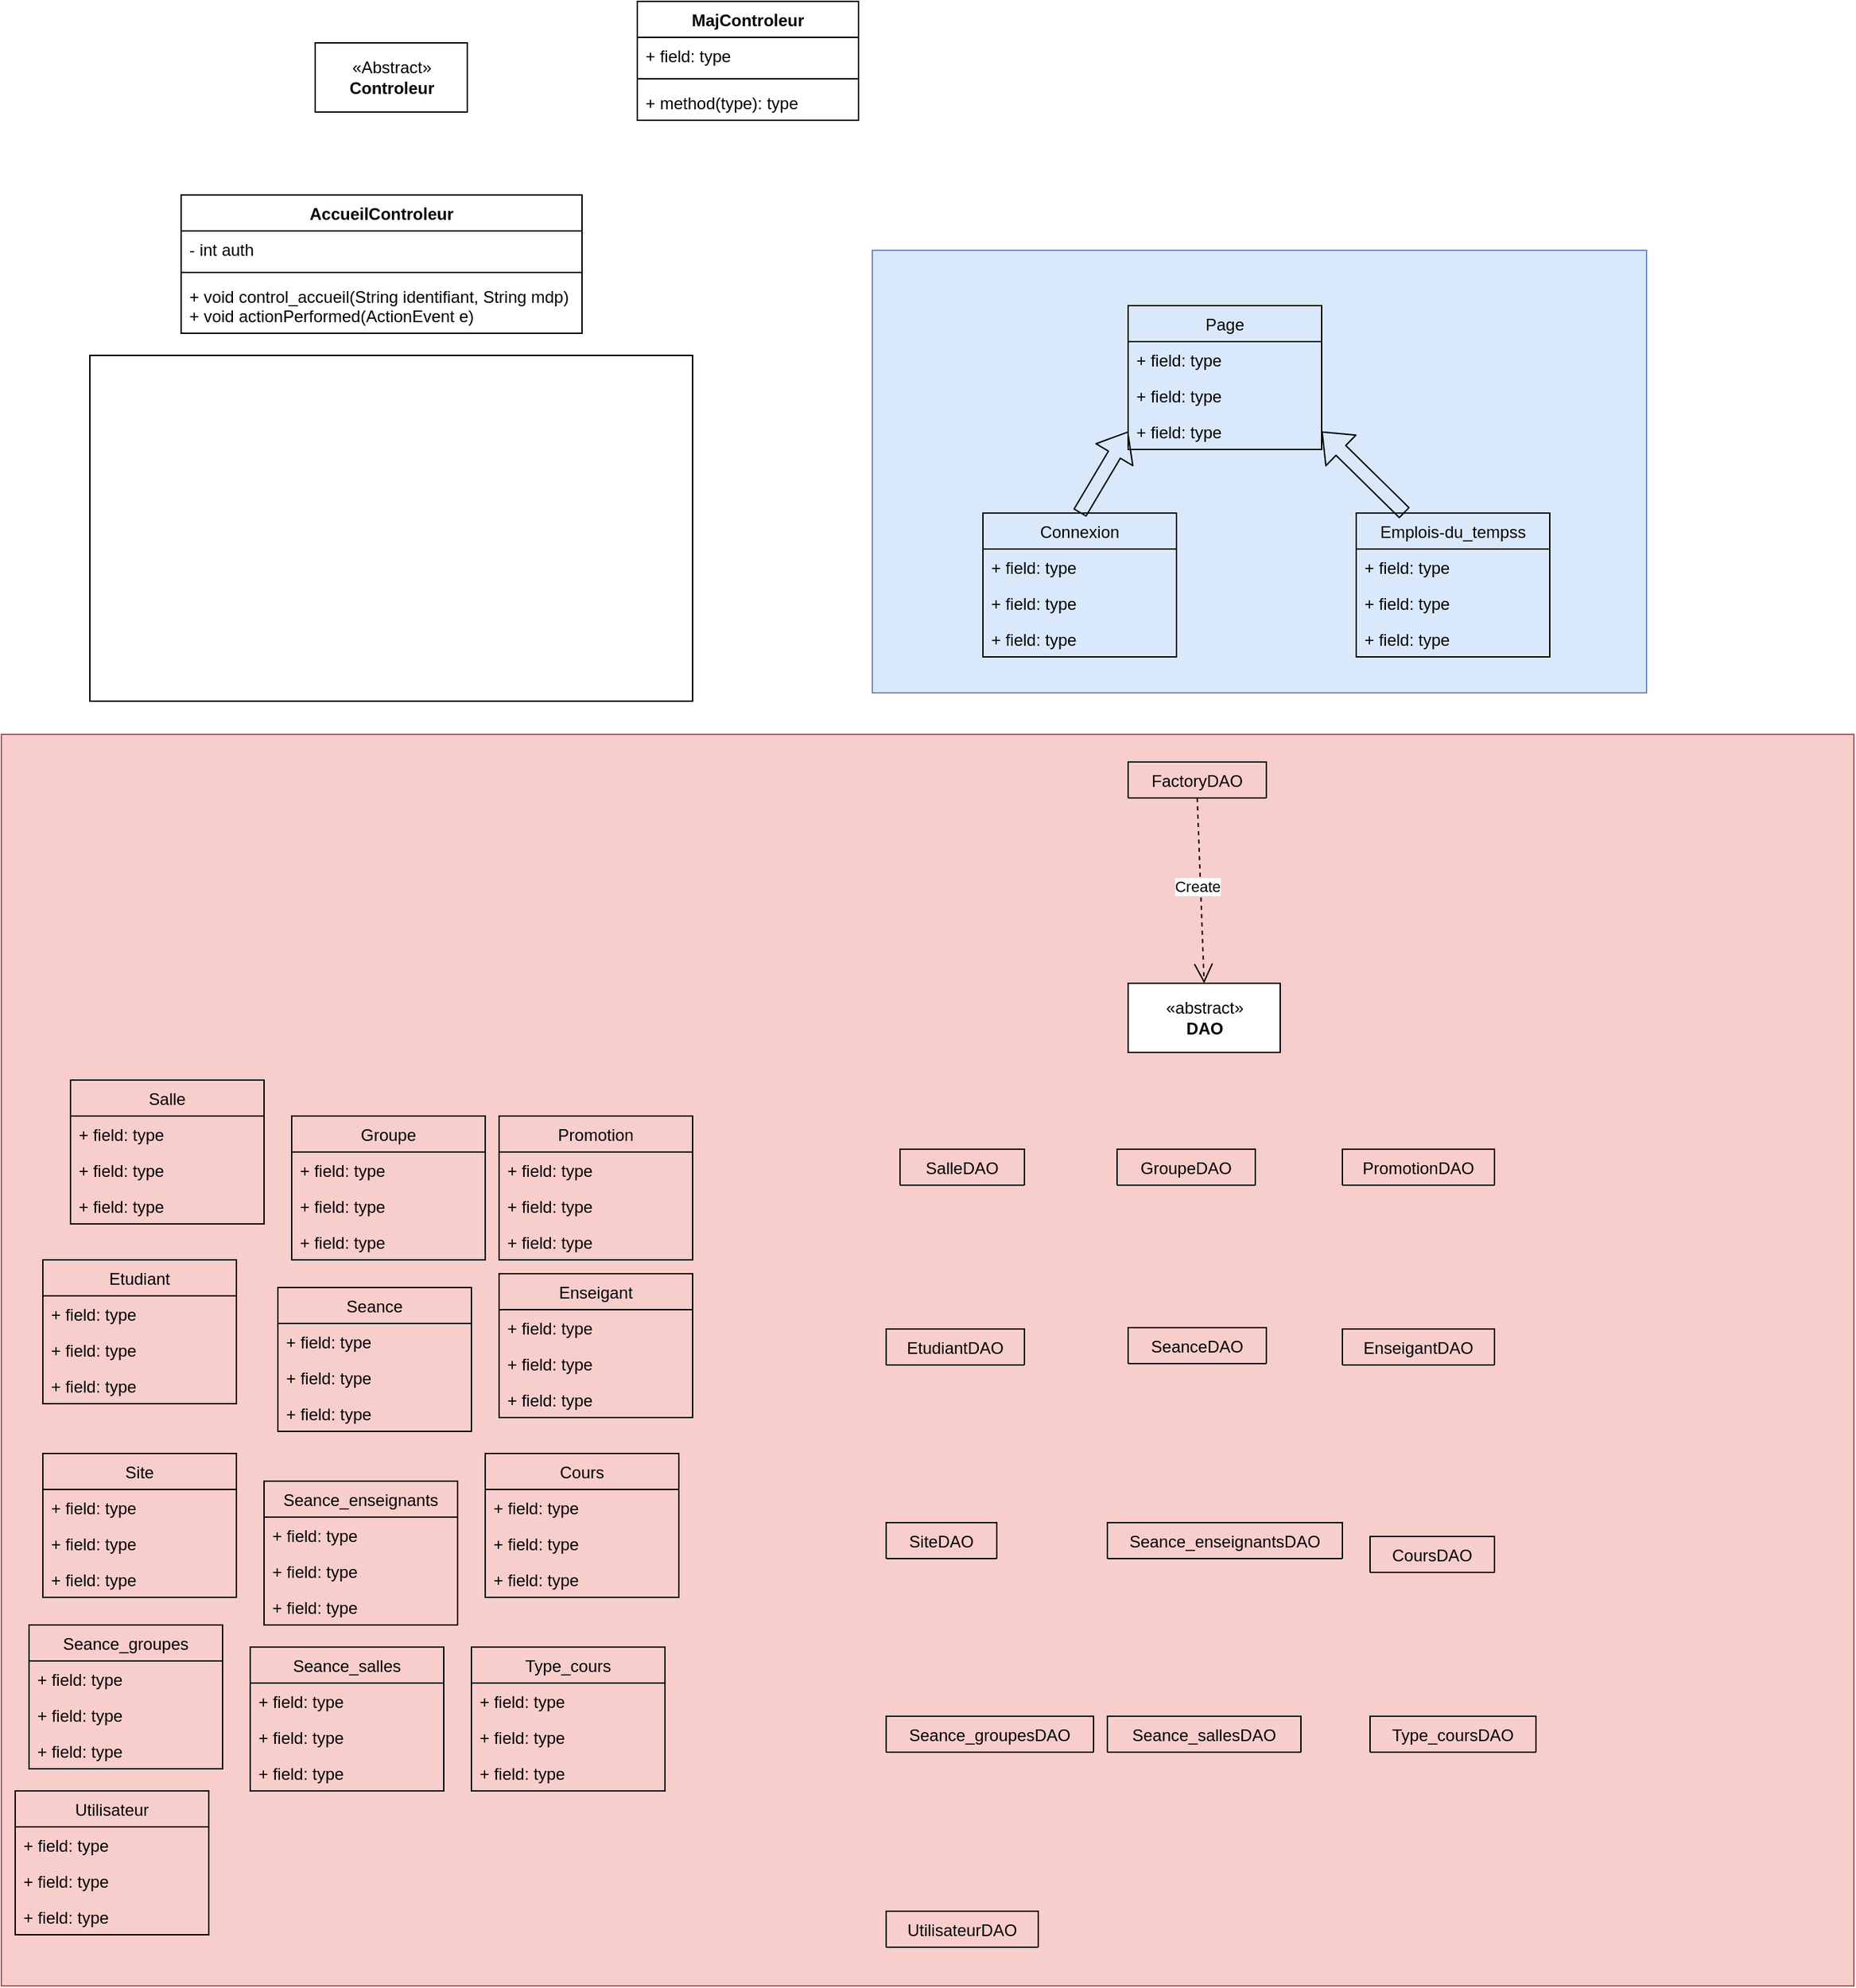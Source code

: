 <mxfile version="13.0.3" type="device"><diagram id="pnpmk6hyXVX3S4UAjopI" name="Page-1"><mxGraphModel dx="677" dy="1579" grid="1" gridSize="10" guides="1" tooltips="1" connect="1" arrows="1" fold="1" page="1" pageScale="1" pageWidth="827" pageHeight="1169" math="0" shadow="0"><root><mxCell id="0"/><mxCell id="1" parent="0"/><mxCell id="8BWzYGE6WjT0NuHXEnyT-165" value="" style="rounded=0;whiteSpace=wrap;html=1;fillColor=#dae8fc;strokeColor=#6c8ebf;" parent="1" vertex="1"><mxGeometry x="650" y="-660" width="560" height="320" as="geometry"/></mxCell><mxCell id="8BWzYGE6WjT0NuHXEnyT-150" value="" style="rounded=0;whiteSpace=wrap;html=1;" parent="1" vertex="1"><mxGeometry x="84" y="-584" width="436" height="250" as="geometry"/></mxCell><mxCell id="8BWzYGE6WjT0NuHXEnyT-59" value="" style="verticalLabelPosition=bottom;verticalAlign=top;html=1;shape=mxgraph.basic.rect;fillColor2=none;strokeWidth=1;size=20;indent=5;fillColor=#f8cecc;strokeColor=#b85450;" parent="1" vertex="1"><mxGeometry x="20" y="-310" width="1340" height="905" as="geometry"/></mxCell><mxCell id="8BWzYGE6WjT0NuHXEnyT-61" value="SalleDAO" style="swimlane;fontStyle=0;childLayout=stackLayout;horizontal=1;startSize=26;fillColor=none;horizontalStack=0;resizeParent=1;resizeParentMax=0;resizeLast=0;collapsible=1;marginBottom=0;" parent="1" vertex="1" collapsed="1"><mxGeometry x="670" y="-10" width="90" height="26" as="geometry"><mxRectangle x="670" y="-10" width="140" height="104" as="alternateBounds"/></mxGeometry></mxCell><mxCell id="8BWzYGE6WjT0NuHXEnyT-62" value="+ field: type" style="text;strokeColor=none;fillColor=none;align=left;verticalAlign=top;spacingLeft=4;spacingRight=4;overflow=hidden;rotatable=0;points=[[0,0.5],[1,0.5]];portConstraint=eastwest;" parent="8BWzYGE6WjT0NuHXEnyT-61" vertex="1"><mxGeometry y="26" width="90" height="26" as="geometry"/></mxCell><mxCell id="8BWzYGE6WjT0NuHXEnyT-63" value="+ field: type" style="text;strokeColor=none;fillColor=none;align=left;verticalAlign=top;spacingLeft=4;spacingRight=4;overflow=hidden;rotatable=0;points=[[0,0.5],[1,0.5]];portConstraint=eastwest;" parent="8BWzYGE6WjT0NuHXEnyT-61" vertex="1"><mxGeometry y="52" width="90" height="26" as="geometry"/></mxCell><mxCell id="8BWzYGE6WjT0NuHXEnyT-64" value="+ field: type" style="text;strokeColor=none;fillColor=none;align=left;verticalAlign=top;spacingLeft=4;spacingRight=4;overflow=hidden;rotatable=0;points=[[0,0.5],[1,0.5]];portConstraint=eastwest;" parent="8BWzYGE6WjT0NuHXEnyT-61" vertex="1"><mxGeometry y="78" width="90" height="26" as="geometry"/></mxCell><mxCell id="8BWzYGE6WjT0NuHXEnyT-65" value="GroupeDAO" style="swimlane;fontStyle=0;childLayout=stackLayout;horizontal=1;startSize=26;fillColor=none;horizontalStack=0;resizeParent=1;resizeParentMax=0;resizeLast=0;collapsible=1;marginBottom=0;" parent="1" vertex="1" collapsed="1"><mxGeometry x="827" y="-10" width="100" height="26" as="geometry"><mxRectangle x="827" y="-10" width="140" height="104" as="alternateBounds"/></mxGeometry></mxCell><mxCell id="8BWzYGE6WjT0NuHXEnyT-66" value="+ field: type" style="text;strokeColor=none;fillColor=none;align=left;verticalAlign=top;spacingLeft=4;spacingRight=4;overflow=hidden;rotatable=0;points=[[0,0.5],[1,0.5]];portConstraint=eastwest;" parent="8BWzYGE6WjT0NuHXEnyT-65" vertex="1"><mxGeometry y="26" width="100" height="26" as="geometry"/></mxCell><mxCell id="8BWzYGE6WjT0NuHXEnyT-67" value="+ field: type" style="text;strokeColor=none;fillColor=none;align=left;verticalAlign=top;spacingLeft=4;spacingRight=4;overflow=hidden;rotatable=0;points=[[0,0.5],[1,0.5]];portConstraint=eastwest;" parent="8BWzYGE6WjT0NuHXEnyT-65" vertex="1"><mxGeometry y="52" width="100" height="26" as="geometry"/></mxCell><mxCell id="8BWzYGE6WjT0NuHXEnyT-68" value="+ field: type" style="text;strokeColor=none;fillColor=none;align=left;verticalAlign=top;spacingLeft=4;spacingRight=4;overflow=hidden;rotatable=0;points=[[0,0.5],[1,0.5]];portConstraint=eastwest;" parent="8BWzYGE6WjT0NuHXEnyT-65" vertex="1"><mxGeometry y="78" width="100" height="26" as="geometry"/></mxCell><mxCell id="8BWzYGE6WjT0NuHXEnyT-69" value="PromotionDAO" style="swimlane;fontStyle=0;childLayout=stackLayout;horizontal=1;startSize=26;fillColor=none;horizontalStack=0;resizeParent=1;resizeParentMax=0;resizeLast=0;collapsible=1;marginBottom=0;" parent="1" vertex="1" collapsed="1"><mxGeometry x="990" y="-10" width="110" height="26" as="geometry"><mxRectangle x="990" y="-10" width="140" height="104" as="alternateBounds"/></mxGeometry></mxCell><mxCell id="8BWzYGE6WjT0NuHXEnyT-70" value="+ field: type" style="text;strokeColor=none;fillColor=none;align=left;verticalAlign=top;spacingLeft=4;spacingRight=4;overflow=hidden;rotatable=0;points=[[0,0.5],[1,0.5]];portConstraint=eastwest;" parent="8BWzYGE6WjT0NuHXEnyT-69" vertex="1"><mxGeometry y="26" width="110" height="26" as="geometry"/></mxCell><mxCell id="8BWzYGE6WjT0NuHXEnyT-71" value="+ field: type" style="text;strokeColor=none;fillColor=none;align=left;verticalAlign=top;spacingLeft=4;spacingRight=4;overflow=hidden;rotatable=0;points=[[0,0.5],[1,0.5]];portConstraint=eastwest;" parent="8BWzYGE6WjT0NuHXEnyT-69" vertex="1"><mxGeometry y="52" width="110" height="26" as="geometry"/></mxCell><mxCell id="8BWzYGE6WjT0NuHXEnyT-72" value="+ field: type" style="text;strokeColor=none;fillColor=none;align=left;verticalAlign=top;spacingLeft=4;spacingRight=4;overflow=hidden;rotatable=0;points=[[0,0.5],[1,0.5]];portConstraint=eastwest;" parent="8BWzYGE6WjT0NuHXEnyT-69" vertex="1"><mxGeometry y="78" width="110" height="26" as="geometry"/></mxCell><mxCell id="8BWzYGE6WjT0NuHXEnyT-73" value="EtudiantDAO" style="swimlane;fontStyle=0;childLayout=stackLayout;horizontal=1;startSize=26;fillColor=none;horizontalStack=0;resizeParent=1;resizeParentMax=0;resizeLast=0;collapsible=1;marginBottom=0;" parent="1" vertex="1" collapsed="1"><mxGeometry x="660" y="120" width="100" height="26" as="geometry"><mxRectangle x="660" y="120" width="140" height="104" as="alternateBounds"/></mxGeometry></mxCell><mxCell id="8BWzYGE6WjT0NuHXEnyT-74" value="+ field: type" style="text;strokeColor=none;fillColor=none;align=left;verticalAlign=top;spacingLeft=4;spacingRight=4;overflow=hidden;rotatable=0;points=[[0,0.5],[1,0.5]];portConstraint=eastwest;" parent="8BWzYGE6WjT0NuHXEnyT-73" vertex="1"><mxGeometry y="26" width="100" height="26" as="geometry"/></mxCell><mxCell id="8BWzYGE6WjT0NuHXEnyT-75" value="+ field: type" style="text;strokeColor=none;fillColor=none;align=left;verticalAlign=top;spacingLeft=4;spacingRight=4;overflow=hidden;rotatable=0;points=[[0,0.5],[1,0.5]];portConstraint=eastwest;" parent="8BWzYGE6WjT0NuHXEnyT-73" vertex="1"><mxGeometry y="52" width="100" height="26" as="geometry"/></mxCell><mxCell id="8BWzYGE6WjT0NuHXEnyT-76" value="+ field: type" style="text;strokeColor=none;fillColor=none;align=left;verticalAlign=top;spacingLeft=4;spacingRight=4;overflow=hidden;rotatable=0;points=[[0,0.5],[1,0.5]];portConstraint=eastwest;" parent="8BWzYGE6WjT0NuHXEnyT-73" vertex="1"><mxGeometry y="78" width="100" height="26" as="geometry"/></mxCell><mxCell id="8BWzYGE6WjT0NuHXEnyT-81" value="EnseigantDAO" style="swimlane;fontStyle=0;childLayout=stackLayout;horizontal=1;startSize=26;fillColor=none;horizontalStack=0;resizeParent=1;resizeParentMax=0;resizeLast=0;collapsible=1;marginBottom=0;" parent="1" vertex="1" collapsed="1"><mxGeometry x="990" y="120" width="110" height="26" as="geometry"><mxRectangle x="990" y="120" width="140" height="104" as="alternateBounds"/></mxGeometry></mxCell><mxCell id="8BWzYGE6WjT0NuHXEnyT-82" value="+ field: type" style="text;strokeColor=none;fillColor=none;align=left;verticalAlign=top;spacingLeft=4;spacingRight=4;overflow=hidden;rotatable=0;points=[[0,0.5],[1,0.5]];portConstraint=eastwest;" parent="8BWzYGE6WjT0NuHXEnyT-81" vertex="1"><mxGeometry y="26" width="110" height="26" as="geometry"/></mxCell><mxCell id="8BWzYGE6WjT0NuHXEnyT-83" value="+ field: type" style="text;strokeColor=none;fillColor=none;align=left;verticalAlign=top;spacingLeft=4;spacingRight=4;overflow=hidden;rotatable=0;points=[[0,0.5],[1,0.5]];portConstraint=eastwest;" parent="8BWzYGE6WjT0NuHXEnyT-81" vertex="1"><mxGeometry y="52" width="110" height="26" as="geometry"/></mxCell><mxCell id="8BWzYGE6WjT0NuHXEnyT-84" value="+ field: type" style="text;strokeColor=none;fillColor=none;align=left;verticalAlign=top;spacingLeft=4;spacingRight=4;overflow=hidden;rotatable=0;points=[[0,0.5],[1,0.5]];portConstraint=eastwest;" parent="8BWzYGE6WjT0NuHXEnyT-81" vertex="1"><mxGeometry y="78" width="110" height="26" as="geometry"/></mxCell><mxCell id="8BWzYGE6WjT0NuHXEnyT-85" value="SiteDAO" style="swimlane;fontStyle=0;childLayout=stackLayout;horizontal=1;startSize=26;fillColor=none;horizontalStack=0;resizeParent=1;resizeParentMax=0;resizeLast=0;collapsible=1;marginBottom=0;" parent="1" vertex="1" collapsed="1"><mxGeometry x="660" y="260" width="80" height="26" as="geometry"><mxRectangle x="660" y="260" width="140" height="104" as="alternateBounds"/></mxGeometry></mxCell><mxCell id="8BWzYGE6WjT0NuHXEnyT-86" value="+ field: type" style="text;strokeColor=none;fillColor=none;align=left;verticalAlign=top;spacingLeft=4;spacingRight=4;overflow=hidden;rotatable=0;points=[[0,0.5],[1,0.5]];portConstraint=eastwest;" parent="8BWzYGE6WjT0NuHXEnyT-85" vertex="1"><mxGeometry y="26" width="80" height="26" as="geometry"/></mxCell><mxCell id="8BWzYGE6WjT0NuHXEnyT-87" value="+ field: type" style="text;strokeColor=none;fillColor=none;align=left;verticalAlign=top;spacingLeft=4;spacingRight=4;overflow=hidden;rotatable=0;points=[[0,0.5],[1,0.5]];portConstraint=eastwest;" parent="8BWzYGE6WjT0NuHXEnyT-85" vertex="1"><mxGeometry y="52" width="80" height="26" as="geometry"/></mxCell><mxCell id="8BWzYGE6WjT0NuHXEnyT-88" value="+ field: type" style="text;strokeColor=none;fillColor=none;align=left;verticalAlign=top;spacingLeft=4;spacingRight=4;overflow=hidden;rotatable=0;points=[[0,0.5],[1,0.5]];portConstraint=eastwest;" parent="8BWzYGE6WjT0NuHXEnyT-85" vertex="1"><mxGeometry y="78" width="80" height="26" as="geometry"/></mxCell><mxCell id="8BWzYGE6WjT0NuHXEnyT-89" value="Seance_enseignantsDAO" style="swimlane;fontStyle=0;childLayout=stackLayout;horizontal=1;startSize=26;fillColor=none;horizontalStack=0;resizeParent=1;resizeParentMax=0;resizeLast=0;collapsible=1;marginBottom=0;" parent="1" vertex="1" collapsed="1"><mxGeometry x="820" y="260" width="170" height="26" as="geometry"><mxRectangle x="820" y="260" width="140" height="104" as="alternateBounds"/></mxGeometry></mxCell><mxCell id="8BWzYGE6WjT0NuHXEnyT-90" value="+ field: type" style="text;strokeColor=none;fillColor=none;align=left;verticalAlign=top;spacingLeft=4;spacingRight=4;overflow=hidden;rotatable=0;points=[[0,0.5],[1,0.5]];portConstraint=eastwest;" parent="8BWzYGE6WjT0NuHXEnyT-89" vertex="1"><mxGeometry y="26" width="170" height="26" as="geometry"/></mxCell><mxCell id="8BWzYGE6WjT0NuHXEnyT-91" value="+ field: type" style="text;strokeColor=none;fillColor=none;align=left;verticalAlign=top;spacingLeft=4;spacingRight=4;overflow=hidden;rotatable=0;points=[[0,0.5],[1,0.5]];portConstraint=eastwest;" parent="8BWzYGE6WjT0NuHXEnyT-89" vertex="1"><mxGeometry y="52" width="170" height="26" as="geometry"/></mxCell><mxCell id="8BWzYGE6WjT0NuHXEnyT-92" value="+ field: type" style="text;strokeColor=none;fillColor=none;align=left;verticalAlign=top;spacingLeft=4;spacingRight=4;overflow=hidden;rotatable=0;points=[[0,0.5],[1,0.5]];portConstraint=eastwest;" parent="8BWzYGE6WjT0NuHXEnyT-89" vertex="1"><mxGeometry y="78" width="170" height="26" as="geometry"/></mxCell><mxCell id="8BWzYGE6WjT0NuHXEnyT-93" value="CoursDAO" style="swimlane;fontStyle=0;childLayout=stackLayout;horizontal=1;startSize=26;fillColor=none;horizontalStack=0;resizeParent=1;resizeParentMax=0;resizeLast=0;collapsible=1;marginBottom=0;" parent="1" vertex="1" collapsed="1"><mxGeometry x="1010" y="270" width="90" height="26" as="geometry"><mxRectangle x="1010" y="270" width="140" height="104" as="alternateBounds"/></mxGeometry></mxCell><mxCell id="8BWzYGE6WjT0NuHXEnyT-94" value="+ field: type" style="text;strokeColor=none;fillColor=none;align=left;verticalAlign=top;spacingLeft=4;spacingRight=4;overflow=hidden;rotatable=0;points=[[0,0.5],[1,0.5]];portConstraint=eastwest;" parent="8BWzYGE6WjT0NuHXEnyT-93" vertex="1"><mxGeometry y="26" width="90" height="26" as="geometry"/></mxCell><mxCell id="8BWzYGE6WjT0NuHXEnyT-95" value="+ field: type" style="text;strokeColor=none;fillColor=none;align=left;verticalAlign=top;spacingLeft=4;spacingRight=4;overflow=hidden;rotatable=0;points=[[0,0.5],[1,0.5]];portConstraint=eastwest;" parent="8BWzYGE6WjT0NuHXEnyT-93" vertex="1"><mxGeometry y="52" width="90" height="26" as="geometry"/></mxCell><mxCell id="8BWzYGE6WjT0NuHXEnyT-96" value="+ field: type" style="text;strokeColor=none;fillColor=none;align=left;verticalAlign=top;spacingLeft=4;spacingRight=4;overflow=hidden;rotatable=0;points=[[0,0.5],[1,0.5]];portConstraint=eastwest;" parent="8BWzYGE6WjT0NuHXEnyT-93" vertex="1"><mxGeometry y="78" width="90" height="26" as="geometry"/></mxCell><mxCell id="8BWzYGE6WjT0NuHXEnyT-97" value="Seance_groupesDAO" style="swimlane;fontStyle=0;childLayout=stackLayout;horizontal=1;startSize=26;fillColor=none;horizontalStack=0;resizeParent=1;resizeParentMax=0;resizeLast=0;collapsible=1;marginBottom=0;" parent="1" vertex="1" collapsed="1"><mxGeometry x="660" y="400" width="150" height="26" as="geometry"><mxRectangle x="660" y="400" width="140" height="104" as="alternateBounds"/></mxGeometry></mxCell><mxCell id="8BWzYGE6WjT0NuHXEnyT-98" value="+ field: type" style="text;strokeColor=none;fillColor=none;align=left;verticalAlign=top;spacingLeft=4;spacingRight=4;overflow=hidden;rotatable=0;points=[[0,0.5],[1,0.5]];portConstraint=eastwest;" parent="8BWzYGE6WjT0NuHXEnyT-97" vertex="1"><mxGeometry y="26" width="150" height="26" as="geometry"/></mxCell><mxCell id="8BWzYGE6WjT0NuHXEnyT-99" value="+ field: type" style="text;strokeColor=none;fillColor=none;align=left;verticalAlign=top;spacingLeft=4;spacingRight=4;overflow=hidden;rotatable=0;points=[[0,0.5],[1,0.5]];portConstraint=eastwest;" parent="8BWzYGE6WjT0NuHXEnyT-97" vertex="1"><mxGeometry y="52" width="150" height="26" as="geometry"/></mxCell><mxCell id="8BWzYGE6WjT0NuHXEnyT-100" value="+ field: type" style="text;strokeColor=none;fillColor=none;align=left;verticalAlign=top;spacingLeft=4;spacingRight=4;overflow=hidden;rotatable=0;points=[[0,0.5],[1,0.5]];portConstraint=eastwest;" parent="8BWzYGE6WjT0NuHXEnyT-97" vertex="1"><mxGeometry y="78" width="150" height="26" as="geometry"/></mxCell><mxCell id="8BWzYGE6WjT0NuHXEnyT-101" value="Seance_sallesDAO" style="swimlane;fontStyle=0;childLayout=stackLayout;horizontal=1;startSize=26;fillColor=none;horizontalStack=0;resizeParent=1;resizeParentMax=0;resizeLast=0;collapsible=1;marginBottom=0;" parent="1" vertex="1" collapsed="1"><mxGeometry x="820" y="400" width="140" height="26" as="geometry"><mxRectangle x="820" y="400" width="140" height="104" as="alternateBounds"/></mxGeometry></mxCell><mxCell id="8BWzYGE6WjT0NuHXEnyT-102" value="+ field: type" style="text;strokeColor=none;fillColor=none;align=left;verticalAlign=top;spacingLeft=4;spacingRight=4;overflow=hidden;rotatable=0;points=[[0,0.5],[1,0.5]];portConstraint=eastwest;" parent="8BWzYGE6WjT0NuHXEnyT-101" vertex="1"><mxGeometry y="26" width="140" height="26" as="geometry"/></mxCell><mxCell id="8BWzYGE6WjT0NuHXEnyT-103" value="+ field: type" style="text;strokeColor=none;fillColor=none;align=left;verticalAlign=top;spacingLeft=4;spacingRight=4;overflow=hidden;rotatable=0;points=[[0,0.5],[1,0.5]];portConstraint=eastwest;" parent="8BWzYGE6WjT0NuHXEnyT-101" vertex="1"><mxGeometry y="52" width="140" height="26" as="geometry"/></mxCell><mxCell id="8BWzYGE6WjT0NuHXEnyT-104" value="+ field: type" style="text;strokeColor=none;fillColor=none;align=left;verticalAlign=top;spacingLeft=4;spacingRight=4;overflow=hidden;rotatable=0;points=[[0,0.5],[1,0.5]];portConstraint=eastwest;" parent="8BWzYGE6WjT0NuHXEnyT-101" vertex="1"><mxGeometry y="78" width="140" height="26" as="geometry"/></mxCell><mxCell id="8BWzYGE6WjT0NuHXEnyT-105" value="Type_coursDAO" style="swimlane;fontStyle=0;childLayout=stackLayout;horizontal=1;startSize=26;fillColor=none;horizontalStack=0;resizeParent=1;resizeParentMax=0;resizeLast=0;collapsible=1;marginBottom=0;" parent="1" vertex="1" collapsed="1"><mxGeometry x="1010" y="400" width="120" height="26" as="geometry"><mxRectangle x="1010" y="400" width="140" height="104" as="alternateBounds"/></mxGeometry></mxCell><mxCell id="8BWzYGE6WjT0NuHXEnyT-106" value="+ field: type" style="text;strokeColor=none;fillColor=none;align=left;verticalAlign=top;spacingLeft=4;spacingRight=4;overflow=hidden;rotatable=0;points=[[0,0.5],[1,0.5]];portConstraint=eastwest;" parent="8BWzYGE6WjT0NuHXEnyT-105" vertex="1"><mxGeometry y="26" width="120" height="26" as="geometry"/></mxCell><mxCell id="8BWzYGE6WjT0NuHXEnyT-107" value="+ field: type" style="text;strokeColor=none;fillColor=none;align=left;verticalAlign=top;spacingLeft=4;spacingRight=4;overflow=hidden;rotatable=0;points=[[0,0.5],[1,0.5]];portConstraint=eastwest;" parent="8BWzYGE6WjT0NuHXEnyT-105" vertex="1"><mxGeometry y="52" width="120" height="26" as="geometry"/></mxCell><mxCell id="8BWzYGE6WjT0NuHXEnyT-108" value="+ field: type" style="text;strokeColor=none;fillColor=none;align=left;verticalAlign=top;spacingLeft=4;spacingRight=4;overflow=hidden;rotatable=0;points=[[0,0.5],[1,0.5]];portConstraint=eastwest;" parent="8BWzYGE6WjT0NuHXEnyT-105" vertex="1"><mxGeometry y="78" width="120" height="26" as="geometry"/></mxCell><mxCell id="8BWzYGE6WjT0NuHXEnyT-109" value="UtilisateurDAO" style="swimlane;fontStyle=0;childLayout=stackLayout;horizontal=1;startSize=26;fillColor=none;horizontalStack=0;resizeParent=1;resizeParentMax=0;resizeLast=0;collapsible=1;marginBottom=0;" parent="1" vertex="1" collapsed="1"><mxGeometry x="660" y="541" width="110" height="26" as="geometry"><mxRectangle x="660" y="541" width="140" height="104" as="alternateBounds"/></mxGeometry></mxCell><mxCell id="8BWzYGE6WjT0NuHXEnyT-110" value="+ field: type" style="text;strokeColor=none;fillColor=none;align=left;verticalAlign=top;spacingLeft=4;spacingRight=4;overflow=hidden;rotatable=0;points=[[0,0.5],[1,0.5]];portConstraint=eastwest;" parent="8BWzYGE6WjT0NuHXEnyT-109" vertex="1"><mxGeometry y="26" width="110" height="26" as="geometry"/></mxCell><mxCell id="8BWzYGE6WjT0NuHXEnyT-111" value="+ field: type" style="text;strokeColor=none;fillColor=none;align=left;verticalAlign=top;spacingLeft=4;spacingRight=4;overflow=hidden;rotatable=0;points=[[0,0.5],[1,0.5]];portConstraint=eastwest;" parent="8BWzYGE6WjT0NuHXEnyT-109" vertex="1"><mxGeometry y="52" width="110" height="26" as="geometry"/></mxCell><mxCell id="8BWzYGE6WjT0NuHXEnyT-112" value="+ field: type" style="text;strokeColor=none;fillColor=none;align=left;verticalAlign=top;spacingLeft=4;spacingRight=4;overflow=hidden;rotatable=0;points=[[0,0.5],[1,0.5]];portConstraint=eastwest;" parent="8BWzYGE6WjT0NuHXEnyT-109" vertex="1"><mxGeometry y="78" width="110" height="26" as="geometry"/></mxCell><mxCell id="8BWzYGE6WjT0NuHXEnyT-113" value="«abstract»&lt;br&gt;&lt;b&gt;DAO&lt;/b&gt;" style="html=1;" parent="1" vertex="1"><mxGeometry x="835" y="-130" width="110" height="50" as="geometry"/></mxCell><mxCell id="8BWzYGE6WjT0NuHXEnyT-131" value="FactoryDAO" style="swimlane;fontStyle=0;childLayout=stackLayout;horizontal=1;startSize=26;fillColor=none;horizontalStack=0;resizeParent=1;resizeParentMax=0;resizeLast=0;collapsible=1;marginBottom=0;" parent="1" vertex="1" collapsed="1"><mxGeometry x="835" y="-290" width="100" height="26" as="geometry"><mxRectangle x="835" y="-290" width="140" height="104" as="alternateBounds"/></mxGeometry></mxCell><mxCell id="8BWzYGE6WjT0NuHXEnyT-132" value="+ field: type" style="text;strokeColor=none;fillColor=none;align=left;verticalAlign=top;spacingLeft=4;spacingRight=4;overflow=hidden;rotatable=0;points=[[0,0.5],[1,0.5]];portConstraint=eastwest;" parent="8BWzYGE6WjT0NuHXEnyT-131" vertex="1"><mxGeometry y="26" width="100" height="26" as="geometry"/></mxCell><mxCell id="8BWzYGE6WjT0NuHXEnyT-133" value="+ field: type" style="text;strokeColor=none;fillColor=none;align=left;verticalAlign=top;spacingLeft=4;spacingRight=4;overflow=hidden;rotatable=0;points=[[0,0.5],[1,0.5]];portConstraint=eastwest;" parent="8BWzYGE6WjT0NuHXEnyT-131" vertex="1"><mxGeometry y="52" width="100" height="26" as="geometry"/></mxCell><mxCell id="8BWzYGE6WjT0NuHXEnyT-134" value="+ field: type" style="text;strokeColor=none;fillColor=none;align=left;verticalAlign=top;spacingLeft=4;spacingRight=4;overflow=hidden;rotatable=0;points=[[0,0.5],[1,0.5]];portConstraint=eastwest;" parent="8BWzYGE6WjT0NuHXEnyT-131" vertex="1"><mxGeometry y="78" width="100" height="26" as="geometry"/></mxCell><mxCell id="8BWzYGE6WjT0NuHXEnyT-135" value="Create" style="endArrow=open;endSize=12;dashed=1;html=1;entryX=0.5;entryY=0;entryDx=0;entryDy=0;exitX=0.5;exitY=1;exitDx=0;exitDy=0;" parent="1" source="8BWzYGE6WjT0NuHXEnyT-131" target="8BWzYGE6WjT0NuHXEnyT-113" edge="1"><mxGeometry x="-0.046" y="-2" width="160" relative="1" as="geometry"><mxPoint x="740" y="-250" as="sourcePoint"/><mxPoint x="900" y="-250" as="targetPoint"/><mxPoint as="offset"/></mxGeometry></mxCell><mxCell id="8BWzYGE6WjT0NuHXEnyT-1" value="Etudiant" style="swimlane;fontStyle=0;childLayout=stackLayout;horizontal=1;startSize=26;fillColor=none;horizontalStack=0;resizeParent=1;resizeParentMax=0;resizeLast=0;collapsible=1;marginBottom=0;" parent="1" vertex="1"><mxGeometry x="50" y="70" width="140" height="104" as="geometry"/></mxCell><mxCell id="8BWzYGE6WjT0NuHXEnyT-2" value="+ field: type" style="text;strokeColor=none;fillColor=none;align=left;verticalAlign=top;spacingLeft=4;spacingRight=4;overflow=hidden;rotatable=0;points=[[0,0.5],[1,0.5]];portConstraint=eastwest;" parent="8BWzYGE6WjT0NuHXEnyT-1" vertex="1"><mxGeometry y="26" width="140" height="26" as="geometry"/></mxCell><mxCell id="8BWzYGE6WjT0NuHXEnyT-3" value="+ field: type" style="text;strokeColor=none;fillColor=none;align=left;verticalAlign=top;spacingLeft=4;spacingRight=4;overflow=hidden;rotatable=0;points=[[0,0.5],[1,0.5]];portConstraint=eastwest;" parent="8BWzYGE6WjT0NuHXEnyT-1" vertex="1"><mxGeometry y="52" width="140" height="26" as="geometry"/></mxCell><mxCell id="8BWzYGE6WjT0NuHXEnyT-4" value="+ field: type" style="text;strokeColor=none;fillColor=none;align=left;verticalAlign=top;spacingLeft=4;spacingRight=4;overflow=hidden;rotatable=0;points=[[0,0.5],[1,0.5]];portConstraint=eastwest;" parent="8BWzYGE6WjT0NuHXEnyT-1" vertex="1"><mxGeometry y="78" width="140" height="26" as="geometry"/></mxCell><mxCell id="8BWzYGE6WjT0NuHXEnyT-21" value="Groupe" style="swimlane;fontStyle=0;childLayout=stackLayout;horizontal=1;startSize=26;fillColor=none;horizontalStack=0;resizeParent=1;resizeParentMax=0;resizeLast=0;collapsible=1;marginBottom=0;" parent="1" vertex="1"><mxGeometry x="230" y="-34" width="140" height="104" as="geometry"/></mxCell><mxCell id="8BWzYGE6WjT0NuHXEnyT-22" value="+ field: type" style="text;strokeColor=none;fillColor=none;align=left;verticalAlign=top;spacingLeft=4;spacingRight=4;overflow=hidden;rotatable=0;points=[[0,0.5],[1,0.5]];portConstraint=eastwest;" parent="8BWzYGE6WjT0NuHXEnyT-21" vertex="1"><mxGeometry y="26" width="140" height="26" as="geometry"/></mxCell><mxCell id="8BWzYGE6WjT0NuHXEnyT-23" value="+ field: type" style="text;strokeColor=none;fillColor=none;align=left;verticalAlign=top;spacingLeft=4;spacingRight=4;overflow=hidden;rotatable=0;points=[[0,0.5],[1,0.5]];portConstraint=eastwest;" parent="8BWzYGE6WjT0NuHXEnyT-21" vertex="1"><mxGeometry y="52" width="140" height="26" as="geometry"/></mxCell><mxCell id="8BWzYGE6WjT0NuHXEnyT-24" value="+ field: type" style="text;strokeColor=none;fillColor=none;align=left;verticalAlign=top;spacingLeft=4;spacingRight=4;overflow=hidden;rotatable=0;points=[[0,0.5],[1,0.5]];portConstraint=eastwest;" parent="8BWzYGE6WjT0NuHXEnyT-21" vertex="1"><mxGeometry y="78" width="140" height="26" as="geometry"/></mxCell><mxCell id="8BWzYGE6WjT0NuHXEnyT-25" value="Promotion" style="swimlane;fontStyle=0;childLayout=stackLayout;horizontal=1;startSize=26;fillColor=none;horizontalStack=0;resizeParent=1;resizeParentMax=0;resizeLast=0;collapsible=1;marginBottom=0;" parent="1" vertex="1"><mxGeometry x="380" y="-34" width="140" height="104" as="geometry"/></mxCell><mxCell id="8BWzYGE6WjT0NuHXEnyT-26" value="+ field: type" style="text;strokeColor=none;fillColor=none;align=left;verticalAlign=top;spacingLeft=4;spacingRight=4;overflow=hidden;rotatable=0;points=[[0,0.5],[1,0.5]];portConstraint=eastwest;" parent="8BWzYGE6WjT0NuHXEnyT-25" vertex="1"><mxGeometry y="26" width="140" height="26" as="geometry"/></mxCell><mxCell id="8BWzYGE6WjT0NuHXEnyT-27" value="+ field: type" style="text;strokeColor=none;fillColor=none;align=left;verticalAlign=top;spacingLeft=4;spacingRight=4;overflow=hidden;rotatable=0;points=[[0,0.5],[1,0.5]];portConstraint=eastwest;" parent="8BWzYGE6WjT0NuHXEnyT-25" vertex="1"><mxGeometry y="52" width="140" height="26" as="geometry"/></mxCell><mxCell id="8BWzYGE6WjT0NuHXEnyT-28" value="+ field: type" style="text;strokeColor=none;fillColor=none;align=left;verticalAlign=top;spacingLeft=4;spacingRight=4;overflow=hidden;rotatable=0;points=[[0,0.5],[1,0.5]];portConstraint=eastwest;" parent="8BWzYGE6WjT0NuHXEnyT-25" vertex="1"><mxGeometry y="78" width="140" height="26" as="geometry"/></mxCell><mxCell id="8BWzYGE6WjT0NuHXEnyT-29" value="Salle" style="swimlane;fontStyle=0;childLayout=stackLayout;horizontal=1;startSize=26;fillColor=none;horizontalStack=0;resizeParent=1;resizeParentMax=0;resizeLast=0;collapsible=1;marginBottom=0;" parent="1" vertex="1"><mxGeometry x="70" y="-60" width="140" height="104" as="geometry"/></mxCell><mxCell id="8BWzYGE6WjT0NuHXEnyT-30" value="+ field: type" style="text;strokeColor=none;fillColor=none;align=left;verticalAlign=top;spacingLeft=4;spacingRight=4;overflow=hidden;rotatable=0;points=[[0,0.5],[1,0.5]];portConstraint=eastwest;" parent="8BWzYGE6WjT0NuHXEnyT-29" vertex="1"><mxGeometry y="26" width="140" height="26" as="geometry"/></mxCell><mxCell id="8BWzYGE6WjT0NuHXEnyT-31" value="+ field: type" style="text;strokeColor=none;fillColor=none;align=left;verticalAlign=top;spacingLeft=4;spacingRight=4;overflow=hidden;rotatable=0;points=[[0,0.5],[1,0.5]];portConstraint=eastwest;" parent="8BWzYGE6WjT0NuHXEnyT-29" vertex="1"><mxGeometry y="52" width="140" height="26" as="geometry"/></mxCell><mxCell id="8BWzYGE6WjT0NuHXEnyT-32" value="+ field: type" style="text;strokeColor=none;fillColor=none;align=left;verticalAlign=top;spacingLeft=4;spacingRight=4;overflow=hidden;rotatable=0;points=[[0,0.5],[1,0.5]];portConstraint=eastwest;" parent="8BWzYGE6WjT0NuHXEnyT-29" vertex="1"><mxGeometry y="78" width="140" height="26" as="geometry"/></mxCell><mxCell id="8BWzYGE6WjT0NuHXEnyT-13" value="Enseigant" style="swimlane;fontStyle=0;childLayout=stackLayout;horizontal=1;startSize=26;fillColor=none;horizontalStack=0;resizeParent=1;resizeParentMax=0;resizeLast=0;collapsible=1;marginBottom=0;" parent="1" vertex="1"><mxGeometry x="380" y="80" width="140" height="104" as="geometry"/></mxCell><mxCell id="8BWzYGE6WjT0NuHXEnyT-14" value="+ field: type" style="text;strokeColor=none;fillColor=none;align=left;verticalAlign=top;spacingLeft=4;spacingRight=4;overflow=hidden;rotatable=0;points=[[0,0.5],[1,0.5]];portConstraint=eastwest;" parent="8BWzYGE6WjT0NuHXEnyT-13" vertex="1"><mxGeometry y="26" width="140" height="26" as="geometry"/></mxCell><mxCell id="8BWzYGE6WjT0NuHXEnyT-15" value="+ field: type" style="text;strokeColor=none;fillColor=none;align=left;verticalAlign=top;spacingLeft=4;spacingRight=4;overflow=hidden;rotatable=0;points=[[0,0.5],[1,0.5]];portConstraint=eastwest;" parent="8BWzYGE6WjT0NuHXEnyT-13" vertex="1"><mxGeometry y="52" width="140" height="26" as="geometry"/></mxCell><mxCell id="8BWzYGE6WjT0NuHXEnyT-16" value="+ field: type" style="text;strokeColor=none;fillColor=none;align=left;verticalAlign=top;spacingLeft=4;spacingRight=4;overflow=hidden;rotatable=0;points=[[0,0.5],[1,0.5]];portConstraint=eastwest;" parent="8BWzYGE6WjT0NuHXEnyT-13" vertex="1"><mxGeometry y="78" width="140" height="26" as="geometry"/></mxCell><mxCell id="8BWzYGE6WjT0NuHXEnyT-33" value="Seance" style="swimlane;fontStyle=0;childLayout=stackLayout;horizontal=1;startSize=26;fillColor=none;horizontalStack=0;resizeParent=1;resizeParentMax=0;resizeLast=0;collapsible=1;marginBottom=0;" parent="1" vertex="1"><mxGeometry x="220" y="90" width="140" height="104" as="geometry"/></mxCell><mxCell id="8BWzYGE6WjT0NuHXEnyT-34" value="+ field: type" style="text;strokeColor=none;fillColor=none;align=left;verticalAlign=top;spacingLeft=4;spacingRight=4;overflow=hidden;rotatable=0;points=[[0,0.5],[1,0.5]];portConstraint=eastwest;" parent="8BWzYGE6WjT0NuHXEnyT-33" vertex="1"><mxGeometry y="26" width="140" height="26" as="geometry"/></mxCell><mxCell id="8BWzYGE6WjT0NuHXEnyT-35" value="+ field: type" style="text;strokeColor=none;fillColor=none;align=left;verticalAlign=top;spacingLeft=4;spacingRight=4;overflow=hidden;rotatable=0;points=[[0,0.5],[1,0.5]];portConstraint=eastwest;" parent="8BWzYGE6WjT0NuHXEnyT-33" vertex="1"><mxGeometry y="52" width="140" height="26" as="geometry"/></mxCell><mxCell id="8BWzYGE6WjT0NuHXEnyT-36" value="+ field: type" style="text;strokeColor=none;fillColor=none;align=left;verticalAlign=top;spacingLeft=4;spacingRight=4;overflow=hidden;rotatable=0;points=[[0,0.5],[1,0.5]];portConstraint=eastwest;" parent="8BWzYGE6WjT0NuHXEnyT-33" vertex="1"><mxGeometry y="78" width="140" height="26" as="geometry"/></mxCell><mxCell id="8BWzYGE6WjT0NuHXEnyT-37" value="Seance_enseignants" style="swimlane;fontStyle=0;childLayout=stackLayout;horizontal=1;startSize=26;fillColor=none;horizontalStack=0;resizeParent=1;resizeParentMax=0;resizeLast=0;collapsible=1;marginBottom=0;" parent="1" vertex="1"><mxGeometry x="210" y="230" width="140" height="104" as="geometry"/></mxCell><mxCell id="8BWzYGE6WjT0NuHXEnyT-38" value="+ field: type" style="text;strokeColor=none;fillColor=none;align=left;verticalAlign=top;spacingLeft=4;spacingRight=4;overflow=hidden;rotatable=0;points=[[0,0.5],[1,0.5]];portConstraint=eastwest;" parent="8BWzYGE6WjT0NuHXEnyT-37" vertex="1"><mxGeometry y="26" width="140" height="26" as="geometry"/></mxCell><mxCell id="8BWzYGE6WjT0NuHXEnyT-39" value="+ field: type" style="text;strokeColor=none;fillColor=none;align=left;verticalAlign=top;spacingLeft=4;spacingRight=4;overflow=hidden;rotatable=0;points=[[0,0.5],[1,0.5]];portConstraint=eastwest;" parent="8BWzYGE6WjT0NuHXEnyT-37" vertex="1"><mxGeometry y="52" width="140" height="26" as="geometry"/></mxCell><mxCell id="8BWzYGE6WjT0NuHXEnyT-40" value="+ field: type" style="text;strokeColor=none;fillColor=none;align=left;verticalAlign=top;spacingLeft=4;spacingRight=4;overflow=hidden;rotatable=0;points=[[0,0.5],[1,0.5]];portConstraint=eastwest;" parent="8BWzYGE6WjT0NuHXEnyT-37" vertex="1"><mxGeometry y="78" width="140" height="26" as="geometry"/></mxCell><mxCell id="8BWzYGE6WjT0NuHXEnyT-9" value="Site" style="swimlane;fontStyle=0;childLayout=stackLayout;horizontal=1;startSize=26;fillColor=none;horizontalStack=0;resizeParent=1;resizeParentMax=0;resizeLast=0;collapsible=1;marginBottom=0;" parent="1" vertex="1"><mxGeometry x="50" y="210" width="140" height="104" as="geometry"/></mxCell><mxCell id="8BWzYGE6WjT0NuHXEnyT-10" value="+ field: type" style="text;strokeColor=none;fillColor=none;align=left;verticalAlign=top;spacingLeft=4;spacingRight=4;overflow=hidden;rotatable=0;points=[[0,0.5],[1,0.5]];portConstraint=eastwest;" parent="8BWzYGE6WjT0NuHXEnyT-9" vertex="1"><mxGeometry y="26" width="140" height="26" as="geometry"/></mxCell><mxCell id="8BWzYGE6WjT0NuHXEnyT-11" value="+ field: type" style="text;strokeColor=none;fillColor=none;align=left;verticalAlign=top;spacingLeft=4;spacingRight=4;overflow=hidden;rotatable=0;points=[[0,0.5],[1,0.5]];portConstraint=eastwest;" parent="8BWzYGE6WjT0NuHXEnyT-9" vertex="1"><mxGeometry y="52" width="140" height="26" as="geometry"/></mxCell><mxCell id="8BWzYGE6WjT0NuHXEnyT-12" value="+ field: type" style="text;strokeColor=none;fillColor=none;align=left;verticalAlign=top;spacingLeft=4;spacingRight=4;overflow=hidden;rotatable=0;points=[[0,0.5],[1,0.5]];portConstraint=eastwest;" parent="8BWzYGE6WjT0NuHXEnyT-9" vertex="1"><mxGeometry y="78" width="140" height="26" as="geometry"/></mxCell><mxCell id="8BWzYGE6WjT0NuHXEnyT-17" value="Cours" style="swimlane;fontStyle=0;childLayout=stackLayout;horizontal=1;startSize=26;fillColor=none;horizontalStack=0;resizeParent=1;resizeParentMax=0;resizeLast=0;collapsible=1;marginBottom=0;" parent="1" vertex="1"><mxGeometry x="370" y="210" width="140" height="104" as="geometry"/></mxCell><mxCell id="8BWzYGE6WjT0NuHXEnyT-18" value="+ field: type" style="text;strokeColor=none;fillColor=none;align=left;verticalAlign=top;spacingLeft=4;spacingRight=4;overflow=hidden;rotatable=0;points=[[0,0.5],[1,0.5]];portConstraint=eastwest;" parent="8BWzYGE6WjT0NuHXEnyT-17" vertex="1"><mxGeometry y="26" width="140" height="26" as="geometry"/></mxCell><mxCell id="8BWzYGE6WjT0NuHXEnyT-19" value="+ field: type" style="text;strokeColor=none;fillColor=none;align=left;verticalAlign=top;spacingLeft=4;spacingRight=4;overflow=hidden;rotatable=0;points=[[0,0.5],[1,0.5]];portConstraint=eastwest;" parent="8BWzYGE6WjT0NuHXEnyT-17" vertex="1"><mxGeometry y="52" width="140" height="26" as="geometry"/></mxCell><mxCell id="8BWzYGE6WjT0NuHXEnyT-20" value="+ field: type" style="text;strokeColor=none;fillColor=none;align=left;verticalAlign=top;spacingLeft=4;spacingRight=4;overflow=hidden;rotatable=0;points=[[0,0.5],[1,0.5]];portConstraint=eastwest;" parent="8BWzYGE6WjT0NuHXEnyT-17" vertex="1"><mxGeometry y="78" width="140" height="26" as="geometry"/></mxCell><mxCell id="8BWzYGE6WjT0NuHXEnyT-41" value="Seance_groupes" style="swimlane;fontStyle=0;childLayout=stackLayout;horizontal=1;startSize=26;fillColor=none;horizontalStack=0;resizeParent=1;resizeParentMax=0;resizeLast=0;collapsible=1;marginBottom=0;" parent="1" vertex="1"><mxGeometry x="40" y="334" width="140" height="104" as="geometry"/></mxCell><mxCell id="8BWzYGE6WjT0NuHXEnyT-42" value="+ field: type" style="text;strokeColor=none;fillColor=none;align=left;verticalAlign=top;spacingLeft=4;spacingRight=4;overflow=hidden;rotatable=0;points=[[0,0.5],[1,0.5]];portConstraint=eastwest;" parent="8BWzYGE6WjT0NuHXEnyT-41" vertex="1"><mxGeometry y="26" width="140" height="26" as="geometry"/></mxCell><mxCell id="8BWzYGE6WjT0NuHXEnyT-43" value="+ field: type" style="text;strokeColor=none;fillColor=none;align=left;verticalAlign=top;spacingLeft=4;spacingRight=4;overflow=hidden;rotatable=0;points=[[0,0.5],[1,0.5]];portConstraint=eastwest;" parent="8BWzYGE6WjT0NuHXEnyT-41" vertex="1"><mxGeometry y="52" width="140" height="26" as="geometry"/></mxCell><mxCell id="8BWzYGE6WjT0NuHXEnyT-44" value="+ field: type" style="text;strokeColor=none;fillColor=none;align=left;verticalAlign=top;spacingLeft=4;spacingRight=4;overflow=hidden;rotatable=0;points=[[0,0.5],[1,0.5]];portConstraint=eastwest;" parent="8BWzYGE6WjT0NuHXEnyT-41" vertex="1"><mxGeometry y="78" width="140" height="26" as="geometry"/></mxCell><mxCell id="8BWzYGE6WjT0NuHXEnyT-45" value="Seance_salles" style="swimlane;fontStyle=0;childLayout=stackLayout;horizontal=1;startSize=26;fillColor=none;horizontalStack=0;resizeParent=1;resizeParentMax=0;resizeLast=0;collapsible=1;marginBottom=0;" parent="1" vertex="1"><mxGeometry x="200" y="350" width="140" height="104" as="geometry"/></mxCell><mxCell id="8BWzYGE6WjT0NuHXEnyT-46" value="+ field: type" style="text;strokeColor=none;fillColor=none;align=left;verticalAlign=top;spacingLeft=4;spacingRight=4;overflow=hidden;rotatable=0;points=[[0,0.5],[1,0.5]];portConstraint=eastwest;" parent="8BWzYGE6WjT0NuHXEnyT-45" vertex="1"><mxGeometry y="26" width="140" height="26" as="geometry"/></mxCell><mxCell id="8BWzYGE6WjT0NuHXEnyT-47" value="+ field: type" style="text;strokeColor=none;fillColor=none;align=left;verticalAlign=top;spacingLeft=4;spacingRight=4;overflow=hidden;rotatable=0;points=[[0,0.5],[1,0.5]];portConstraint=eastwest;" parent="8BWzYGE6WjT0NuHXEnyT-45" vertex="1"><mxGeometry y="52" width="140" height="26" as="geometry"/></mxCell><mxCell id="8BWzYGE6WjT0NuHXEnyT-48" value="+ field: type" style="text;strokeColor=none;fillColor=none;align=left;verticalAlign=top;spacingLeft=4;spacingRight=4;overflow=hidden;rotatable=0;points=[[0,0.5],[1,0.5]];portConstraint=eastwest;" parent="8BWzYGE6WjT0NuHXEnyT-45" vertex="1"><mxGeometry y="78" width="140" height="26" as="geometry"/></mxCell><mxCell id="8BWzYGE6WjT0NuHXEnyT-49" value="Type_cours" style="swimlane;fontStyle=0;childLayout=stackLayout;horizontal=1;startSize=26;fillColor=none;horizontalStack=0;resizeParent=1;resizeParentMax=0;resizeLast=0;collapsible=1;marginBottom=0;" parent="1" vertex="1"><mxGeometry x="360" y="350" width="140" height="104" as="geometry"/></mxCell><mxCell id="8BWzYGE6WjT0NuHXEnyT-50" value="+ field: type" style="text;strokeColor=none;fillColor=none;align=left;verticalAlign=top;spacingLeft=4;spacingRight=4;overflow=hidden;rotatable=0;points=[[0,0.5],[1,0.5]];portConstraint=eastwest;" parent="8BWzYGE6WjT0NuHXEnyT-49" vertex="1"><mxGeometry y="26" width="140" height="26" as="geometry"/></mxCell><mxCell id="8BWzYGE6WjT0NuHXEnyT-51" value="+ field: type" style="text;strokeColor=none;fillColor=none;align=left;verticalAlign=top;spacingLeft=4;spacingRight=4;overflow=hidden;rotatable=0;points=[[0,0.5],[1,0.5]];portConstraint=eastwest;" parent="8BWzYGE6WjT0NuHXEnyT-49" vertex="1"><mxGeometry y="52" width="140" height="26" as="geometry"/></mxCell><mxCell id="8BWzYGE6WjT0NuHXEnyT-52" value="+ field: type" style="text;strokeColor=none;fillColor=none;align=left;verticalAlign=top;spacingLeft=4;spacingRight=4;overflow=hidden;rotatable=0;points=[[0,0.5],[1,0.5]];portConstraint=eastwest;" parent="8BWzYGE6WjT0NuHXEnyT-49" vertex="1"><mxGeometry y="78" width="140" height="26" as="geometry"/></mxCell><mxCell id="8BWzYGE6WjT0NuHXEnyT-53" value="Utilisateur" style="swimlane;fontStyle=0;childLayout=stackLayout;horizontal=1;startSize=26;fillColor=none;horizontalStack=0;resizeParent=1;resizeParentMax=0;resizeLast=0;collapsible=1;marginBottom=0;" parent="1" vertex="1"><mxGeometry x="30" y="454" width="140" height="104" as="geometry"/></mxCell><mxCell id="8BWzYGE6WjT0NuHXEnyT-54" value="+ field: type" style="text;strokeColor=none;fillColor=none;align=left;verticalAlign=top;spacingLeft=4;spacingRight=4;overflow=hidden;rotatable=0;points=[[0,0.5],[1,0.5]];portConstraint=eastwest;" parent="8BWzYGE6WjT0NuHXEnyT-53" vertex="1"><mxGeometry y="26" width="140" height="26" as="geometry"/></mxCell><mxCell id="8BWzYGE6WjT0NuHXEnyT-55" value="+ field: type" style="text;strokeColor=none;fillColor=none;align=left;verticalAlign=top;spacingLeft=4;spacingRight=4;overflow=hidden;rotatable=0;points=[[0,0.5],[1,0.5]];portConstraint=eastwest;" parent="8BWzYGE6WjT0NuHXEnyT-53" vertex="1"><mxGeometry y="52" width="140" height="26" as="geometry"/></mxCell><mxCell id="8BWzYGE6WjT0NuHXEnyT-56" value="+ field: type" style="text;strokeColor=none;fillColor=none;align=left;verticalAlign=top;spacingLeft=4;spacingRight=4;overflow=hidden;rotatable=0;points=[[0,0.5],[1,0.5]];portConstraint=eastwest;" parent="8BWzYGE6WjT0NuHXEnyT-53" vertex="1"><mxGeometry y="78" width="140" height="26" as="geometry"/></mxCell><mxCell id="8BWzYGE6WjT0NuHXEnyT-77" value="SeanceDAO" style="swimlane;fontStyle=0;childLayout=stackLayout;horizontal=1;startSize=26;fillColor=none;horizontalStack=0;resizeParent=1;resizeParentMax=0;resizeLast=0;collapsible=1;marginBottom=0;" parent="1" vertex="1" collapsed="1"><mxGeometry x="835" y="119" width="100" height="26" as="geometry"><mxRectangle x="820" y="120" width="140" height="104" as="alternateBounds"/></mxGeometry></mxCell><mxCell id="8BWzYGE6WjT0NuHXEnyT-78" value="+ field: type" style="text;strokeColor=none;fillColor=none;align=left;verticalAlign=top;spacingLeft=4;spacingRight=4;overflow=hidden;rotatable=0;points=[[0,0.5],[1,0.5]];portConstraint=eastwest;" parent="8BWzYGE6WjT0NuHXEnyT-77" vertex="1"><mxGeometry y="26" width="100" height="26" as="geometry"/></mxCell><mxCell id="8BWzYGE6WjT0NuHXEnyT-79" value="+ field: type" style="text;strokeColor=none;fillColor=none;align=left;verticalAlign=top;spacingLeft=4;spacingRight=4;overflow=hidden;rotatable=0;points=[[0,0.5],[1,0.5]];portConstraint=eastwest;" parent="8BWzYGE6WjT0NuHXEnyT-77" vertex="1"><mxGeometry y="52" width="100" height="26" as="geometry"/></mxCell><mxCell id="8BWzYGE6WjT0NuHXEnyT-80" value="+ field: type" style="text;strokeColor=none;fillColor=none;align=left;verticalAlign=top;spacingLeft=4;spacingRight=4;overflow=hidden;rotatable=0;points=[[0,0.5],[1,0.5]];portConstraint=eastwest;" parent="8BWzYGE6WjT0NuHXEnyT-77" vertex="1"><mxGeometry y="78" width="100" height="26" as="geometry"/></mxCell><mxCell id="8BWzYGE6WjT0NuHXEnyT-151" value="Page" style="swimlane;fontStyle=0;childLayout=stackLayout;horizontal=1;startSize=26;fillColor=none;horizontalStack=0;resizeParent=1;resizeParentMax=0;resizeLast=0;collapsible=1;marginBottom=0;" parent="1" vertex="1"><mxGeometry x="835" y="-620" width="140" height="104" as="geometry"><mxRectangle x="835" y="-560" width="60" height="26" as="alternateBounds"/></mxGeometry></mxCell><mxCell id="8BWzYGE6WjT0NuHXEnyT-152" value="+ field: type" style="text;strokeColor=none;fillColor=none;align=left;verticalAlign=top;spacingLeft=4;spacingRight=4;overflow=hidden;rotatable=0;points=[[0,0.5],[1,0.5]];portConstraint=eastwest;" parent="8BWzYGE6WjT0NuHXEnyT-151" vertex="1"><mxGeometry y="26" width="140" height="26" as="geometry"/></mxCell><mxCell id="8BWzYGE6WjT0NuHXEnyT-153" value="+ field: type" style="text;strokeColor=none;fillColor=none;align=left;verticalAlign=top;spacingLeft=4;spacingRight=4;overflow=hidden;rotatable=0;points=[[0,0.5],[1,0.5]];portConstraint=eastwest;" parent="8BWzYGE6WjT0NuHXEnyT-151" vertex="1"><mxGeometry y="52" width="140" height="26" as="geometry"/></mxCell><mxCell id="8BWzYGE6WjT0NuHXEnyT-154" value="+ field: type" style="text;strokeColor=none;fillColor=none;align=left;verticalAlign=top;spacingLeft=4;spacingRight=4;overflow=hidden;rotatable=0;points=[[0,0.5],[1,0.5]];portConstraint=eastwest;" parent="8BWzYGE6WjT0NuHXEnyT-151" vertex="1"><mxGeometry y="78" width="140" height="26" as="geometry"/></mxCell><mxCell id="8BWzYGE6WjT0NuHXEnyT-155" value="Connexion" style="swimlane;fontStyle=0;childLayout=stackLayout;horizontal=1;startSize=26;fillColor=none;horizontalStack=0;resizeParent=1;resizeParentMax=0;resizeLast=0;collapsible=1;marginBottom=0;" parent="1" vertex="1"><mxGeometry x="730" y="-470" width="140" height="104" as="geometry"/></mxCell><mxCell id="8BWzYGE6WjT0NuHXEnyT-156" value="+ field: type" style="text;strokeColor=none;fillColor=none;align=left;verticalAlign=top;spacingLeft=4;spacingRight=4;overflow=hidden;rotatable=0;points=[[0,0.5],[1,0.5]];portConstraint=eastwest;" parent="8BWzYGE6WjT0NuHXEnyT-155" vertex="1"><mxGeometry y="26" width="140" height="26" as="geometry"/></mxCell><mxCell id="8BWzYGE6WjT0NuHXEnyT-157" value="+ field: type" style="text;strokeColor=none;fillColor=none;align=left;verticalAlign=top;spacingLeft=4;spacingRight=4;overflow=hidden;rotatable=0;points=[[0,0.5],[1,0.5]];portConstraint=eastwest;" parent="8BWzYGE6WjT0NuHXEnyT-155" vertex="1"><mxGeometry y="52" width="140" height="26" as="geometry"/></mxCell><mxCell id="8BWzYGE6WjT0NuHXEnyT-158" value="+ field: type" style="text;strokeColor=none;fillColor=none;align=left;verticalAlign=top;spacingLeft=4;spacingRight=4;overflow=hidden;rotatable=0;points=[[0,0.5],[1,0.5]];portConstraint=eastwest;" parent="8BWzYGE6WjT0NuHXEnyT-155" vertex="1"><mxGeometry y="78" width="140" height="26" as="geometry"/></mxCell><mxCell id="8BWzYGE6WjT0NuHXEnyT-159" value="Emplois-du_tempss" style="swimlane;fontStyle=0;childLayout=stackLayout;horizontal=1;startSize=26;fillColor=none;horizontalStack=0;resizeParent=1;resizeParentMax=0;resizeLast=0;collapsible=1;marginBottom=0;" parent="1" vertex="1"><mxGeometry x="1000" y="-470" width="140" height="104" as="geometry"/></mxCell><mxCell id="8BWzYGE6WjT0NuHXEnyT-160" value="+ field: type" style="text;strokeColor=none;fillColor=none;align=left;verticalAlign=top;spacingLeft=4;spacingRight=4;overflow=hidden;rotatable=0;points=[[0,0.5],[1,0.5]];portConstraint=eastwest;" parent="8BWzYGE6WjT0NuHXEnyT-159" vertex="1"><mxGeometry y="26" width="140" height="26" as="geometry"/></mxCell><mxCell id="8BWzYGE6WjT0NuHXEnyT-161" value="+ field: type" style="text;strokeColor=none;fillColor=none;align=left;verticalAlign=top;spacingLeft=4;spacingRight=4;overflow=hidden;rotatable=0;points=[[0,0.5],[1,0.5]];portConstraint=eastwest;" parent="8BWzYGE6WjT0NuHXEnyT-159" vertex="1"><mxGeometry y="52" width="140" height="26" as="geometry"/></mxCell><mxCell id="8BWzYGE6WjT0NuHXEnyT-162" value="+ field: type" style="text;strokeColor=none;fillColor=none;align=left;verticalAlign=top;spacingLeft=4;spacingRight=4;overflow=hidden;rotatable=0;points=[[0,0.5],[1,0.5]];portConstraint=eastwest;" parent="8BWzYGE6WjT0NuHXEnyT-159" vertex="1"><mxGeometry y="78" width="140" height="26" as="geometry"/></mxCell><mxCell id="8BWzYGE6WjT0NuHXEnyT-163" value="" style="shape=flexArrow;endArrow=classic;html=1;entryX=0;entryY=0.5;entryDx=0;entryDy=0;exitX=0.5;exitY=0;exitDx=0;exitDy=0;" parent="1" source="8BWzYGE6WjT0NuHXEnyT-155" target="8BWzYGE6WjT0NuHXEnyT-154" edge="1"><mxGeometry width="50" height="50" relative="1" as="geometry"><mxPoint x="630" y="-550" as="sourcePoint"/><mxPoint x="680" y="-600" as="targetPoint"/></mxGeometry></mxCell><mxCell id="8BWzYGE6WjT0NuHXEnyT-164" value="" style="shape=flexArrow;endArrow=classic;html=1;entryX=1;entryY=0.5;entryDx=0;entryDy=0;exitX=0.25;exitY=0;exitDx=0;exitDy=0;" parent="1" source="8BWzYGE6WjT0NuHXEnyT-159" target="8BWzYGE6WjT0NuHXEnyT-154" edge="1"><mxGeometry width="50" height="50" relative="1" as="geometry"><mxPoint x="1020" y="-500" as="sourcePoint"/><mxPoint x="1070" y="-550" as="targetPoint"/></mxGeometry></mxCell><mxCell id="E16PHvwE0BNQZuM8lViR-1" value="«Abstract»&lt;br&gt;&lt;b&gt;Controleur&lt;/b&gt;" style="html=1;" parent="1" vertex="1"><mxGeometry x="247" y="-810" width="110" height="50" as="geometry"/></mxCell><mxCell id="E16PHvwE0BNQZuM8lViR-2" value="AccueilControleur" style="swimlane;fontStyle=1;align=center;verticalAlign=top;childLayout=stackLayout;horizontal=1;startSize=26;horizontalStack=0;resizeParent=1;resizeParentMax=0;resizeLast=0;collapsible=1;marginBottom=0;" parent="1" vertex="1"><mxGeometry x="150" y="-700" width="290" height="100" as="geometry"/></mxCell><mxCell id="E16PHvwE0BNQZuM8lViR-3" value="- int auth" style="text;strokeColor=none;fillColor=none;align=left;verticalAlign=top;spacingLeft=4;spacingRight=4;overflow=hidden;rotatable=0;points=[[0,0.5],[1,0.5]];portConstraint=eastwest;" parent="E16PHvwE0BNQZuM8lViR-2" vertex="1"><mxGeometry y="26" width="290" height="26" as="geometry"/></mxCell><mxCell id="E16PHvwE0BNQZuM8lViR-4" value="" style="line;strokeWidth=1;fillColor=none;align=left;verticalAlign=middle;spacingTop=-1;spacingLeft=3;spacingRight=3;rotatable=0;labelPosition=right;points=[];portConstraint=eastwest;" parent="E16PHvwE0BNQZuM8lViR-2" vertex="1"><mxGeometry y="52" width="290" height="8" as="geometry"/></mxCell><mxCell id="E16PHvwE0BNQZuM8lViR-5" value="+ void control_accueil(String identifiant, String mdp)&#10;+ void actionPerformed(ActionEvent e)" style="text;strokeColor=none;fillColor=none;align=left;verticalAlign=top;spacingLeft=4;spacingRight=4;overflow=hidden;rotatable=0;points=[[0,0.5],[1,0.5]];portConstraint=eastwest;" parent="E16PHvwE0BNQZuM8lViR-2" vertex="1"><mxGeometry y="60" width="290" height="40" as="geometry"/></mxCell><mxCell id="0pHL3m-vtLB1qQ0wqHYi-1" value="MajControleur" style="swimlane;fontStyle=1;align=center;verticalAlign=top;childLayout=stackLayout;horizontal=1;startSize=26;horizontalStack=0;resizeParent=1;resizeParentMax=0;resizeLast=0;collapsible=1;marginBottom=0;" vertex="1" parent="1"><mxGeometry x="480" y="-840" width="160" height="86" as="geometry"/></mxCell><mxCell id="0pHL3m-vtLB1qQ0wqHYi-2" value="+ field: type" style="text;strokeColor=none;fillColor=none;align=left;verticalAlign=top;spacingLeft=4;spacingRight=4;overflow=hidden;rotatable=0;points=[[0,0.5],[1,0.5]];portConstraint=eastwest;" vertex="1" parent="0pHL3m-vtLB1qQ0wqHYi-1"><mxGeometry y="26" width="160" height="26" as="geometry"/></mxCell><mxCell id="0pHL3m-vtLB1qQ0wqHYi-3" value="" style="line;strokeWidth=1;fillColor=none;align=left;verticalAlign=middle;spacingTop=-1;spacingLeft=3;spacingRight=3;rotatable=0;labelPosition=right;points=[];portConstraint=eastwest;" vertex="1" parent="0pHL3m-vtLB1qQ0wqHYi-1"><mxGeometry y="52" width="160" height="8" as="geometry"/></mxCell><mxCell id="0pHL3m-vtLB1qQ0wqHYi-4" value="+ method(type): type" style="text;strokeColor=none;fillColor=none;align=left;verticalAlign=top;spacingLeft=4;spacingRight=4;overflow=hidden;rotatable=0;points=[[0,0.5],[1,0.5]];portConstraint=eastwest;" vertex="1" parent="0pHL3m-vtLB1qQ0wqHYi-1"><mxGeometry y="60" width="160" height="26" as="geometry"/></mxCell></root></mxGraphModel></diagram></mxfile>